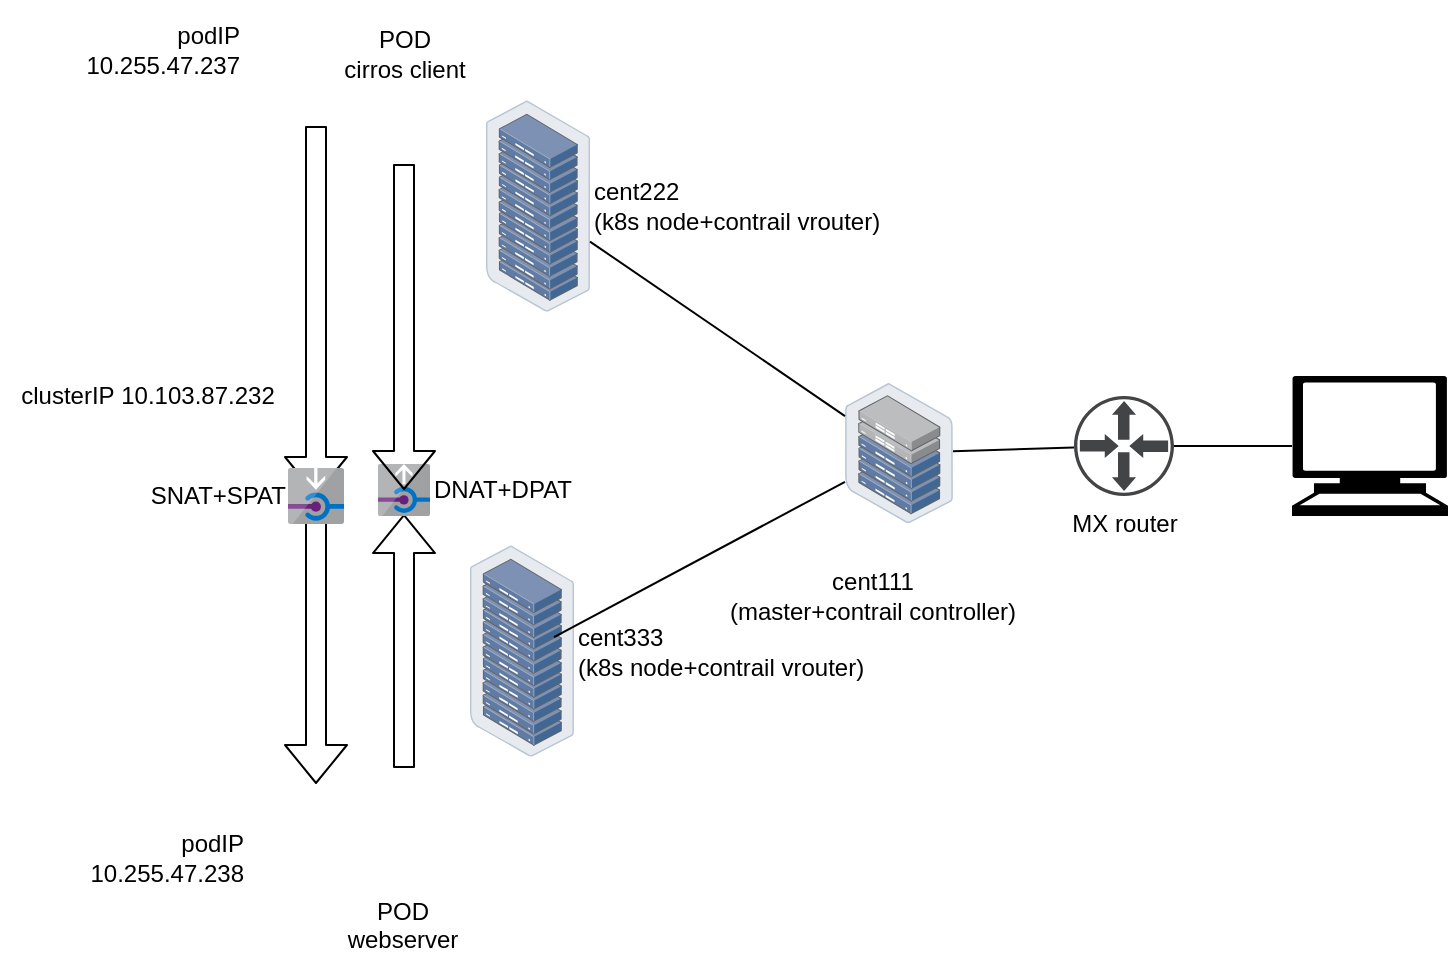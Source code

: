 <mxfile version="10.8.4" type="device"><diagram id="MEAX7VduMV3Xujvfp3zE" name="Page-1"><mxGraphModel dx="1394" dy="715" grid="0" gridSize="10" guides="1" tooltips="1" connect="1" arrows="1" fold="1" page="1" pageScale="1" pageWidth="850" pageHeight="1100" math="0" shadow="0"><root><mxCell id="0"/><mxCell id="1" parent="0"/><mxCell id="9k2xtpESZ65avn1hHL7i-1" value="cent222&lt;br&gt;(k8s node+contrail vrouter)&lt;br&gt;" style="points=[];aspect=fixed;html=1;align=left;shadow=0;dashed=0;image;image=img/lib/allied_telesis/storage/Datacenter_Server_Rack.svg;labelPosition=right;verticalLabelPosition=middle;verticalAlign=middle;" parent="1" vertex="1"><mxGeometry x="279" y="222" width="52" height="106" as="geometry"/></mxCell><mxCell id="9k2xtpESZ65avn1hHL7i-2" value="MX router" style="pointerEvents=1;shadow=0;dashed=0;html=1;strokeColor=none;fillColor=#434445;aspect=fixed;labelPosition=center;verticalLabelPosition=bottom;verticalAlign=top;align=center;outlineConnect=0;shape=mxgraph.vvd.physical_upstream_router;" parent="1" vertex="1"><mxGeometry x="573" y="370" width="50" height="50" as="geometry"/></mxCell><mxCell id="9k2xtpESZ65avn1hHL7i-4" value="" style="shape=mxgraph.signs.tech.computer;html=1;fillColor=#000000;strokeColor=none;verticalLabelPosition=bottom;verticalAlign=top;align=center;" parent="1" vertex="1"><mxGeometry x="682" y="360" width="78" height="70" as="geometry"/></mxCell><mxCell id="9k2xtpESZ65avn1hHL7i-9" value="" style="points=[];aspect=fixed;html=1;align=center;shadow=0;dashed=0;image;image=img/lib/allied_telesis/storage/Datacenter_Server_Half_Rack_ToR.svg;" parent="1" vertex="1"><mxGeometry x="458.5" y="363.5" width="54" height="70" as="geometry"/></mxCell><mxCell id="9k2xtpESZ65avn1hHL7i-10" style="edgeStyle=none;rounded=0;orthogonalLoop=1;jettySize=auto;html=1;endArrow=none;endFill=0;" parent="1" source="9k2xtpESZ65avn1hHL7i-1" target="9k2xtpESZ65avn1hHL7i-9" edge="1"><mxGeometry relative="1" as="geometry"><mxPoint x="256" y="130.667" as="sourcePoint"/><mxPoint x="373.5" y="204.833" as="targetPoint"/></mxGeometry></mxCell><mxCell id="9k2xtpESZ65avn1hHL7i-11" style="edgeStyle=none;rounded=0;orthogonalLoop=1;jettySize=auto;html=1;endArrow=none;endFill=0;" parent="1" source="9k2xtpESZ65avn1hHL7i-9" target="9k2xtpESZ65avn1hHL7i-2" edge="1"><mxGeometry relative="1" as="geometry"><mxPoint x="259" y="407.222" as="sourcePoint"/><mxPoint x="381.5" y="408.269" as="targetPoint"/></mxGeometry></mxCell><mxCell id="9k2xtpESZ65avn1hHL7i-12" style="edgeStyle=none;rounded=0;orthogonalLoop=1;jettySize=auto;html=1;endArrow=none;endFill=0;entryX=0;entryY=0.5;entryDx=0;entryDy=0;entryPerimeter=0;" parent="1" source="9k2xtpESZ65avn1hHL7i-2" target="9k2xtpESZ65avn1hHL7i-4" edge="1"><mxGeometry relative="1" as="geometry"><mxPoint x="387.5" y="408.026" as="sourcePoint"/><mxPoint x="780" y="405" as="targetPoint"/></mxGeometry></mxCell><mxCell id="9k2xtpESZ65avn1hHL7i-21" value="cent333&lt;br&gt;(k8s node+contrail vrouter)&lt;br&gt;" style="points=[];aspect=fixed;html=1;align=left;shadow=0;dashed=0;image;image=img/lib/allied_telesis/storage/Datacenter_Server_Rack.svg;labelPosition=right;verticalLabelPosition=middle;verticalAlign=middle;" parent="1" vertex="1"><mxGeometry x="271" y="444.5" width="52" height="106" as="geometry"/></mxCell><mxCell id="9k2xtpESZ65avn1hHL7i-22" style="edgeStyle=none;rounded=0;orthogonalLoop=1;jettySize=auto;html=1;endArrow=none;endFill=0;exitX=0.808;exitY=0.434;exitDx=0;exitDy=0;exitPerimeter=0;" parent="1" source="9k2xtpESZ65avn1hHL7i-21" target="9k2xtpESZ65avn1hHL7i-9" edge="1"><mxGeometry relative="1" as="geometry"><mxPoint x="319" y="292.141" as="sourcePoint"/><mxPoint x="468.5" y="390.7" as="targetPoint"/></mxGeometry></mxCell><mxCell id="9k2xtpESZ65avn1hHL7i-24" value="POD&lt;br&gt;cirros client&lt;br&gt;" style="shape=image;html=1;verticalAlign=bottom;verticalLabelPosition=top;labelBackgroundColor=#ffffff;imageAspect=0;aspect=fixed;image=https://cdn3.iconfinder.com/data/icons/social-media-2169/24/social_media_social_media_logo_docker-128.png;labelPosition=center;align=center;" parent="1" vertex="1"><mxGeometry x="219" y="216" width="38" height="38" as="geometry"/></mxCell><mxCell id="9k2xtpESZ65avn1hHL7i-29" value="POD&lt;br&gt;webserver&lt;br&gt;" style="shape=image;html=1;verticalAlign=top;verticalLabelPosition=bottom;labelBackgroundColor=#ffffff;imageAspect=0;aspect=fixed;image=https://cdn3.iconfinder.com/data/icons/social-media-2169/24/social_media_social_media_logo_docker-128.png" parent="1" vertex="1"><mxGeometry x="218" y="576" width="38" height="38" as="geometry"/></mxCell><mxCell id="9k2xtpESZ65avn1hHL7i-35" value="cent111&lt;br&gt;(master+contrail controller)&lt;br&gt;" style="text;html=1;strokeColor=none;fillColor=none;align=center;verticalAlign=middle;whiteSpace=wrap;rounded=0;" parent="1" vertex="1"><mxGeometry x="362" y="459.5" width="221" height="20" as="geometry"/></mxCell><mxCell id="k4CMt1xnbXz-aWYws904-2" value="" style="shape=flexArrow;endArrow=classic;html=1;" edge="1" parent="1" target="k4CMt1xnbXz-aWYws904-11"><mxGeometry width="50" height="50" relative="1" as="geometry"><mxPoint x="194" y="235" as="sourcePoint"/><mxPoint x="124" y="289" as="targetPoint"/></mxGeometry></mxCell><mxCell id="k4CMt1xnbXz-aWYws904-3" value="" style="shape=flexArrow;endArrow=classic;html=1;" edge="1" parent="1" source="k4CMt1xnbXz-aWYws904-11"><mxGeometry width="50" height="50" relative="1" as="geometry"><mxPoint x="194" y="556" as="sourcePoint"/><mxPoint x="194" y="564" as="targetPoint"/></mxGeometry></mxCell><mxCell id="k4CMt1xnbXz-aWYws904-4" value="" style="shape=flexArrow;endArrow=classic;html=1;entryX=0.5;entryY=0.962;entryDx=0;entryDy=0;entryPerimeter=0;" edge="1" parent="1" target="k4CMt1xnbXz-aWYws904-13"><mxGeometry width="50" height="50" relative="1" as="geometry"><mxPoint x="238" y="556" as="sourcePoint"/><mxPoint x="238" y="439" as="targetPoint"/></mxGeometry></mxCell><mxCell id="k4CMt1xnbXz-aWYws904-8" value="podIP&lt;br&gt;10.255.47.237&lt;br&gt;" style="shape=image;html=1;verticalAlign=middle;verticalLabelPosition=middle;labelBackgroundColor=#ffffff;imageAspect=0;aspect=fixed;image=https://cdn2.iconfinder.com/data/icons/whcompare-servers-web-hosting/50/dedicated-ip-address-128.png;labelPosition=left;align=right;" vertex="1" parent="1"><mxGeometry x="157" y="172" width="50" height="50" as="geometry"/></mxCell><mxCell id="k4CMt1xnbXz-aWYws904-9" value="podIP&lt;br&gt;10.255.47.238&lt;br&gt;" style="shape=image;html=1;verticalAlign=middle;verticalLabelPosition=middle;labelBackgroundColor=#ffffff;imageAspect=0;aspect=fixed;image=https://cdn2.iconfinder.com/data/icons/whcompare-servers-web-hosting/50/dedicated-ip-address-128.png;labelPosition=left;align=right;" vertex="1" parent="1"><mxGeometry x="159" y="576" width="50" height="50" as="geometry"/></mxCell><mxCell id="k4CMt1xnbXz-aWYws904-10" value="&lt;span&gt;clusterIP&amp;nbsp;&lt;/span&gt;&lt;span&gt;10.103.87.232&lt;/span&gt;" style="text;html=1;strokeColor=none;fillColor=none;align=center;verticalAlign=middle;whiteSpace=wrap;rounded=0;" vertex="1" parent="1"><mxGeometry x="36" y="360" width="148" height="20" as="geometry"/></mxCell><mxCell id="k4CMt1xnbXz-aWYws904-11" value="SNAT+SPAT" style="aspect=fixed;html=1;perimeter=none;align=right;shadow=0;dashed=0;image;fontSize=12;image=img/lib/mscae/InboundNAT.svg;labelPosition=left;verticalLabelPosition=middle;verticalAlign=middle;" vertex="1" parent="1"><mxGeometry x="180" y="406" width="28" height="28" as="geometry"/></mxCell><mxCell id="k4CMt1xnbXz-aWYws904-13" value="DNAT+DPAT" style="aspect=fixed;html=1;perimeter=none;align=left;shadow=0;dashed=0;image;fontSize=12;image=img/lib/mscae/OutboundNAT.svg;labelPosition=right;verticalLabelPosition=middle;verticalAlign=middle;" vertex="1" parent="1"><mxGeometry x="225" y="404" width="26" height="26" as="geometry"/></mxCell><mxCell id="k4CMt1xnbXz-aWYws904-16" value="" style="shape=flexArrow;endArrow=classic;html=1;exitX=0.5;exitY=1;exitDx=0;exitDy=0;entryX=0.25;entryY=0;entryDx=0;entryDy=0;" edge="1" parent="1" source="9k2xtpESZ65avn1hHL7i-24" target="k4CMt1xnbXz-aWYws904-13"><mxGeometry width="50" height="50" relative="1" as="geometry"><mxPoint x="609" y="106" as="sourcePoint"/><mxPoint x="609" y="291" as="targetPoint"/></mxGeometry></mxCell><mxCell id="9k2xtpESZ65avn1hHL7i-18" value="" style="shape=image;html=1;verticalAlign=middle;verticalLabelPosition=middle;labelBackgroundColor=#ffffff;imageAspect=0;aspect=fixed;image=https://cdn2.iconfinder.com/data/icons/whcompare-servers-web-hosting/50/dedicated-ip-address-128.png;labelPosition=left;align=right;" parent="1" vertex="1"><mxGeometry x="188" y="354" width="50" height="50" as="geometry"/></mxCell></root></mxGraphModel></diagram></mxfile>